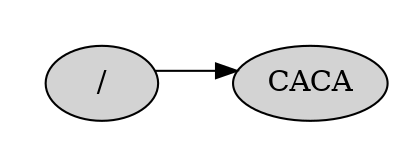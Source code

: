 digraph G{rankdir=LR;
 graph [splines=ortho, nodesep=0.5];
node [shape=ellipse, style=filled]
"/" -> "/"[style=invis]
"/" -> "CACA"
}

